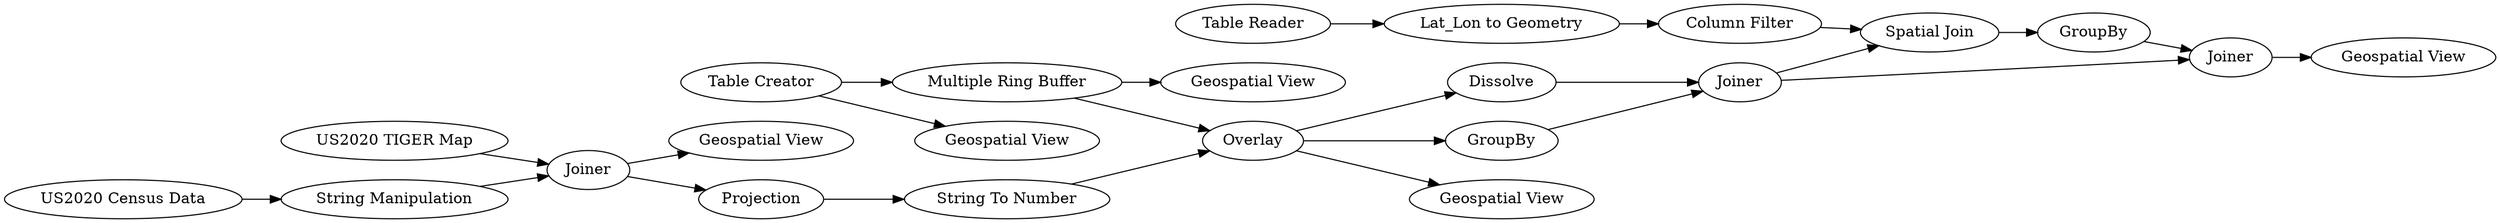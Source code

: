 digraph {
	20 [label="String Manipulation"]
	39 [label="Geospatial View"]
	40 [label="US2020 Census Data"]
	42 [label="US2020 TIGER Map"]
	43 [label=Joiner]
	47 [label="Geospatial View"]
	48 [label="Multiple Ring Buffer"]
	49 [label=Projection]
	52 [label="String To Number"]
	53 [label=Dissolve]
	59 [label=GroupBy]
	60 [label=Joiner]
	66 [label="Lat_Lon to Geometry"]
	68 [label="Column Filter"]
	80 [label="Table Reader"]
	86 [label="Geospatial View"]
	87 [label="Geospatial View"]
	88 [label="Spatial Join"]
	89 [label="Table Creator"]
	90 [label="Geospatial View"]
	561 [label=Overlay]
	563 [label=GroupBy]
	566 [label=Joiner]
	20 -> 43
	40 -> 20
	42 -> 43
	43 -> 39
	43 -> 49
	48 -> 561
	48 -> 87
	49 -> 52
	52 -> 561
	53 -> 60
	59 -> 60
	60 -> 88
	60 -> 566
	66 -> 68
	68 -> 88
	80 -> 66
	88 -> 563
	89 -> 90
	89 -> 48
	561 -> 53
	561 -> 86
	561 -> 59
	563 -> 566
	566 -> 47
	rankdir=LR
}
